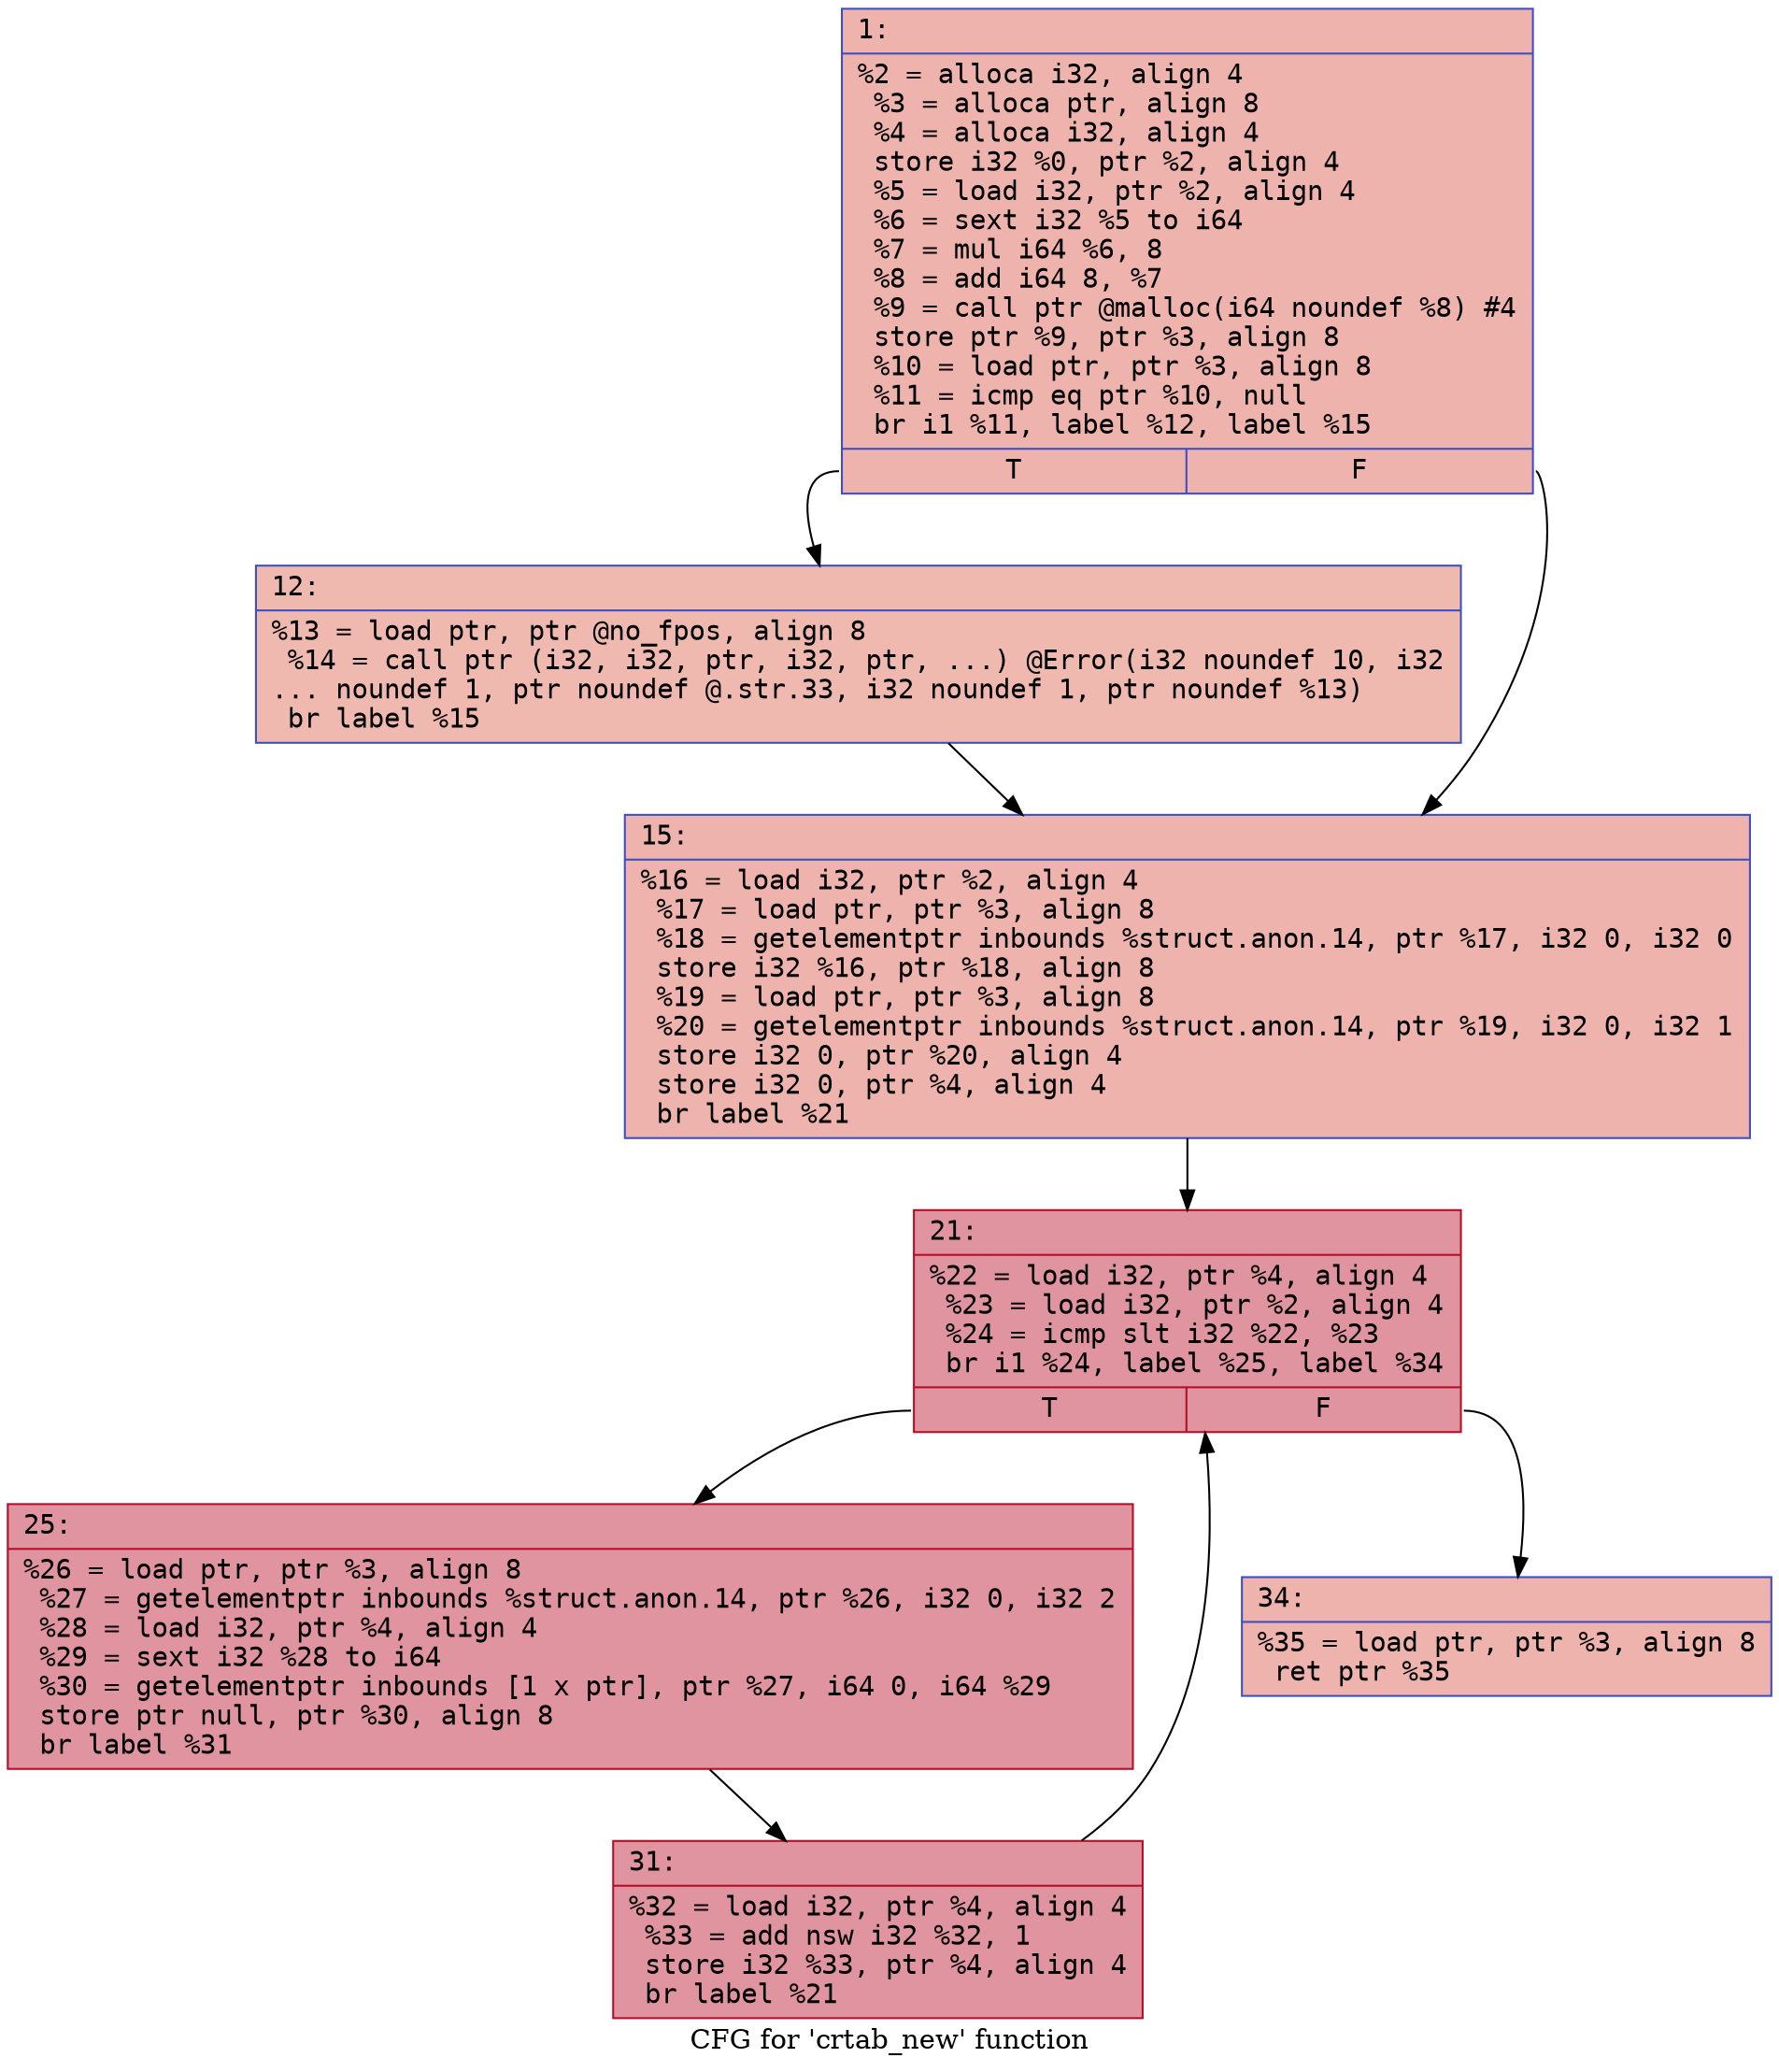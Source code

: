 digraph "CFG for 'crtab_new' function" {
	label="CFG for 'crtab_new' function";

	Node0x600001fe28f0 [shape=record,color="#3d50c3ff", style=filled, fillcolor="#d6524470" fontname="Courier",label="{1:\l|  %2 = alloca i32, align 4\l  %3 = alloca ptr, align 8\l  %4 = alloca i32, align 4\l  store i32 %0, ptr %2, align 4\l  %5 = load i32, ptr %2, align 4\l  %6 = sext i32 %5 to i64\l  %7 = mul i64 %6, 8\l  %8 = add i64 8, %7\l  %9 = call ptr @malloc(i64 noundef %8) #4\l  store ptr %9, ptr %3, align 8\l  %10 = load ptr, ptr %3, align 8\l  %11 = icmp eq ptr %10, null\l  br i1 %11, label %12, label %15\l|{<s0>T|<s1>F}}"];
	Node0x600001fe28f0:s0 -> Node0x600001fe2940[tooltip="1 -> 12\nProbability 37.50%" ];
	Node0x600001fe28f0:s1 -> Node0x600001fe2990[tooltip="1 -> 15\nProbability 62.50%" ];
	Node0x600001fe2940 [shape=record,color="#3d50c3ff", style=filled, fillcolor="#de614d70" fontname="Courier",label="{12:\l|  %13 = load ptr, ptr @no_fpos, align 8\l  %14 = call ptr (i32, i32, ptr, i32, ptr, ...) @Error(i32 noundef 10, i32\l... noundef 1, ptr noundef @.str.33, i32 noundef 1, ptr noundef %13)\l  br label %15\l}"];
	Node0x600001fe2940 -> Node0x600001fe2990[tooltip="12 -> 15\nProbability 100.00%" ];
	Node0x600001fe2990 [shape=record,color="#3d50c3ff", style=filled, fillcolor="#d6524470" fontname="Courier",label="{15:\l|  %16 = load i32, ptr %2, align 4\l  %17 = load ptr, ptr %3, align 8\l  %18 = getelementptr inbounds %struct.anon.14, ptr %17, i32 0, i32 0\l  store i32 %16, ptr %18, align 8\l  %19 = load ptr, ptr %3, align 8\l  %20 = getelementptr inbounds %struct.anon.14, ptr %19, i32 0, i32 1\l  store i32 0, ptr %20, align 4\l  store i32 0, ptr %4, align 4\l  br label %21\l}"];
	Node0x600001fe2990 -> Node0x600001fe29e0[tooltip="15 -> 21\nProbability 100.00%" ];
	Node0x600001fe29e0 [shape=record,color="#b70d28ff", style=filled, fillcolor="#b70d2870" fontname="Courier",label="{21:\l|  %22 = load i32, ptr %4, align 4\l  %23 = load i32, ptr %2, align 4\l  %24 = icmp slt i32 %22, %23\l  br i1 %24, label %25, label %34\l|{<s0>T|<s1>F}}"];
	Node0x600001fe29e0:s0 -> Node0x600001fe2a30[tooltip="21 -> 25\nProbability 96.88%" ];
	Node0x600001fe29e0:s1 -> Node0x600001fe2ad0[tooltip="21 -> 34\nProbability 3.12%" ];
	Node0x600001fe2a30 [shape=record,color="#b70d28ff", style=filled, fillcolor="#b70d2870" fontname="Courier",label="{25:\l|  %26 = load ptr, ptr %3, align 8\l  %27 = getelementptr inbounds %struct.anon.14, ptr %26, i32 0, i32 2\l  %28 = load i32, ptr %4, align 4\l  %29 = sext i32 %28 to i64\l  %30 = getelementptr inbounds [1 x ptr], ptr %27, i64 0, i64 %29\l  store ptr null, ptr %30, align 8\l  br label %31\l}"];
	Node0x600001fe2a30 -> Node0x600001fe2a80[tooltip="25 -> 31\nProbability 100.00%" ];
	Node0x600001fe2a80 [shape=record,color="#b70d28ff", style=filled, fillcolor="#b70d2870" fontname="Courier",label="{31:\l|  %32 = load i32, ptr %4, align 4\l  %33 = add nsw i32 %32, 1\l  store i32 %33, ptr %4, align 4\l  br label %21\l}"];
	Node0x600001fe2a80 -> Node0x600001fe29e0[tooltip="31 -> 21\nProbability 100.00%" ];
	Node0x600001fe2ad0 [shape=record,color="#3d50c3ff", style=filled, fillcolor="#d6524470" fontname="Courier",label="{34:\l|  %35 = load ptr, ptr %3, align 8\l  ret ptr %35\l}"];
}
